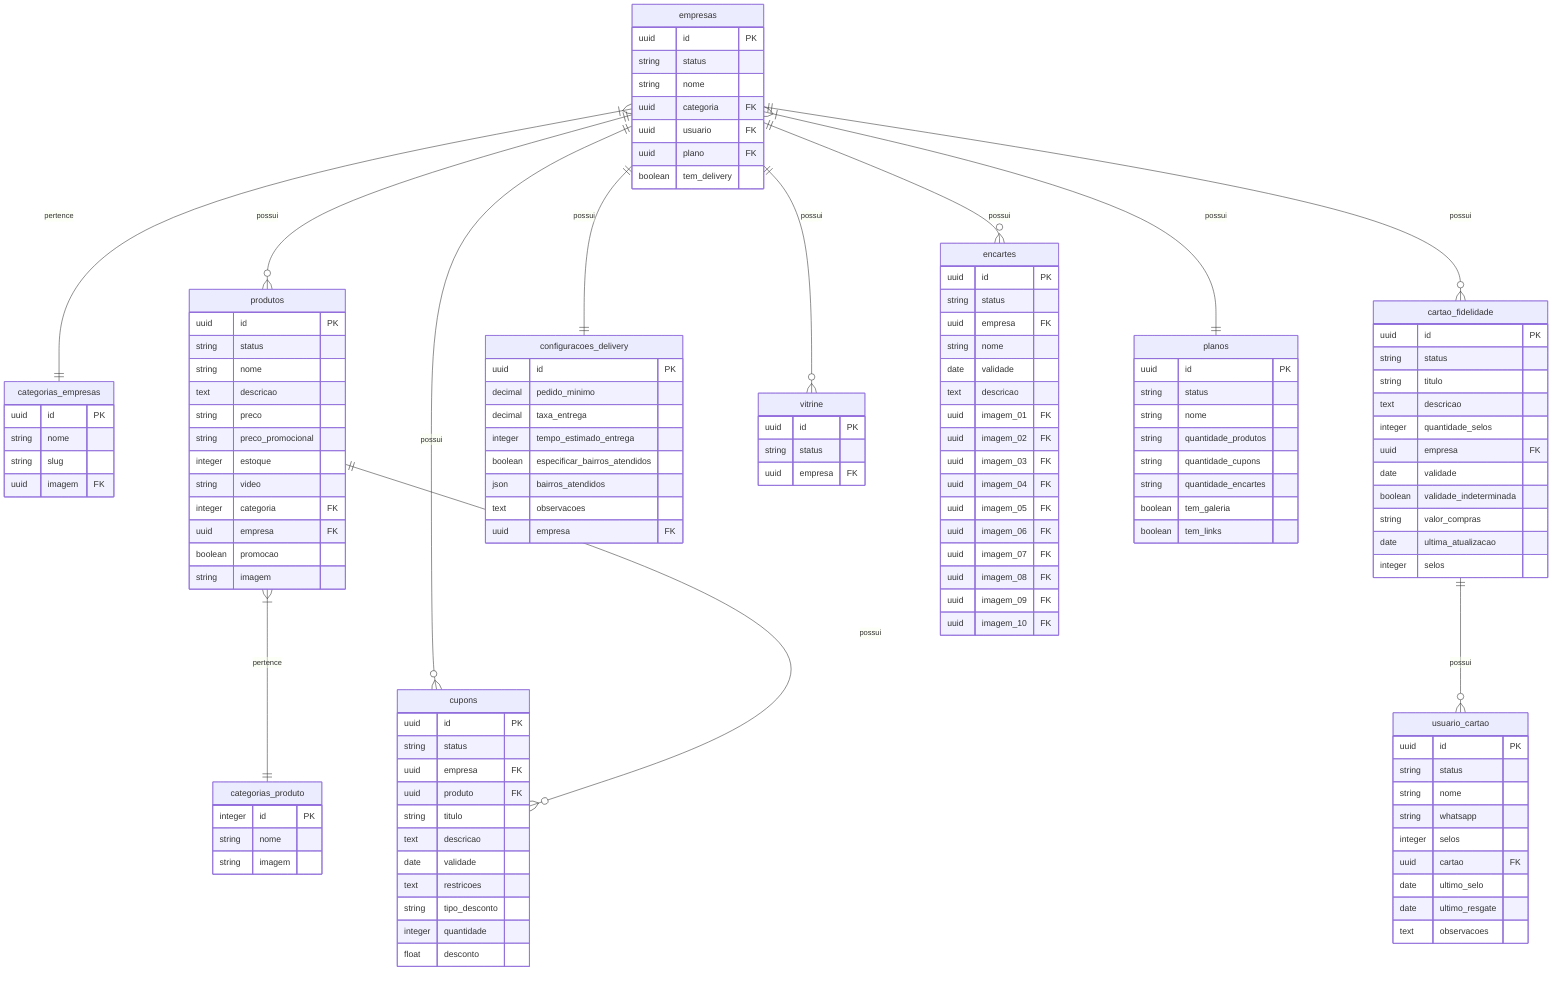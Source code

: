 erDiagram
    empresas {
        uuid id PK
        string status
        string nome
        uuid categoria FK
        uuid usuario FK
        uuid plano FK
        boolean tem_delivery
    }
    
    categorias_empresas {
        uuid id PK
        string nome
        string slug
        uuid imagem FK
    }

    produtos {
        uuid id PK
        string status
        string nome
        text descricao
        string preco
        string preco_promocional
        integer estoque
        string video
        integer categoria FK
        uuid empresa FK
        boolean promocao
        string imagem
    }

    categorias_produto {
        integer id PK
        string nome
        string imagem
    }

    cartao_fidelidade {
        uuid id PK
        string status
        string titulo
        text descricao
        integer quantidade_selos
        uuid empresa FK
        date validade
        boolean validade_indeterminada
        string valor_compras
        date ultima_atualizacao
        integer selos
    }

    usuario_cartao {
        uuid id PK
        string status
        string nome
        string whatsapp
        integer selos
        uuid cartao FK
        date ultimo_selo
        date ultimo_resgate
        text observacoes
    }

    cupons {
        uuid id PK
        string status
        uuid empresa FK
        uuid produto FK
        string titulo
        text descricao
        date validade
        text restricoes
        string tipo_desconto
        integer quantidade
        float desconto
    }

    configuracoes_delivery {
        uuid id PK
        decimal pedido_minimo
        decimal taxa_entrega
        integer tempo_estimado_entrega
        boolean especificar_bairros_atendidos
        json bairros_atendidos
        text observacoes
        uuid empresa FK
    }

    vitrine {
        uuid id PK
        string status
        uuid empresa FK
    }

    encartes {
        uuid id PK
        string status
        uuid empresa FK
        string nome
        date validade
        text descricao
        uuid imagem_01 FK
        uuid imagem_02 FK
        uuid imagem_03 FK
        uuid imagem_04 FK
        uuid imagem_05 FK
        uuid imagem_06 FK
        uuid imagem_07 FK
        uuid imagem_08 FK
        uuid imagem_09 FK
        uuid imagem_10 FK
    }

    planos {
        uuid id PK
        string status
        string nome
        string quantidade_produtos
        string quantidade_cupons
        string quantidade_encartes
        boolean tem_galeria
        boolean tem_links
    }

    empresas ||--o{ produtos : "possui"
    empresas ||--o{ cartao_fidelidade : "possui"
    empresas ||--o{ cupons : "possui"
    empresas ||--o{ vitrine : "possui"
    empresas ||--o{ encartes : "possui"
    empresas ||--|| configuracoes_delivery : "possui"
    empresas }|--|| categorias_empresas : "pertence"
    empresas }|--|| planos : "possui"
    produtos }|--|| categorias_produto : "pertence"
    cartao_fidelidade ||--o{ usuario_cartao : "possui"
    produtos ||--o{ cupons : "possui"